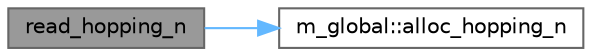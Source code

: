digraph "read_hopping_n"
{
 // LATEX_PDF_SIZE
  bgcolor="transparent";
  edge [fontname=Helvetica,fontsize=10,labelfontname=Helvetica,labelfontsize=10];
  node [fontname=Helvetica,fontsize=10,shape=box,height=0.2,width=0.4];
  rankdir="LR";
  Node1 [label="read_hopping_n",height=0.2,width=0.4,color="gray40", fillcolor="grey60", style="filled", fontcolor="black",tooltip=" "];
  Node1 -> Node2 [color="steelblue1",style="solid"];
  Node2 [label="m_global::alloc_hopping_n",height=0.2,width=0.4,color="grey40", fillcolor="white", style="filled",URL="$namespacem__global.html#aee78c7f74e4f5a4b22cb64ffb80e7291",tooltip=" "];
}
